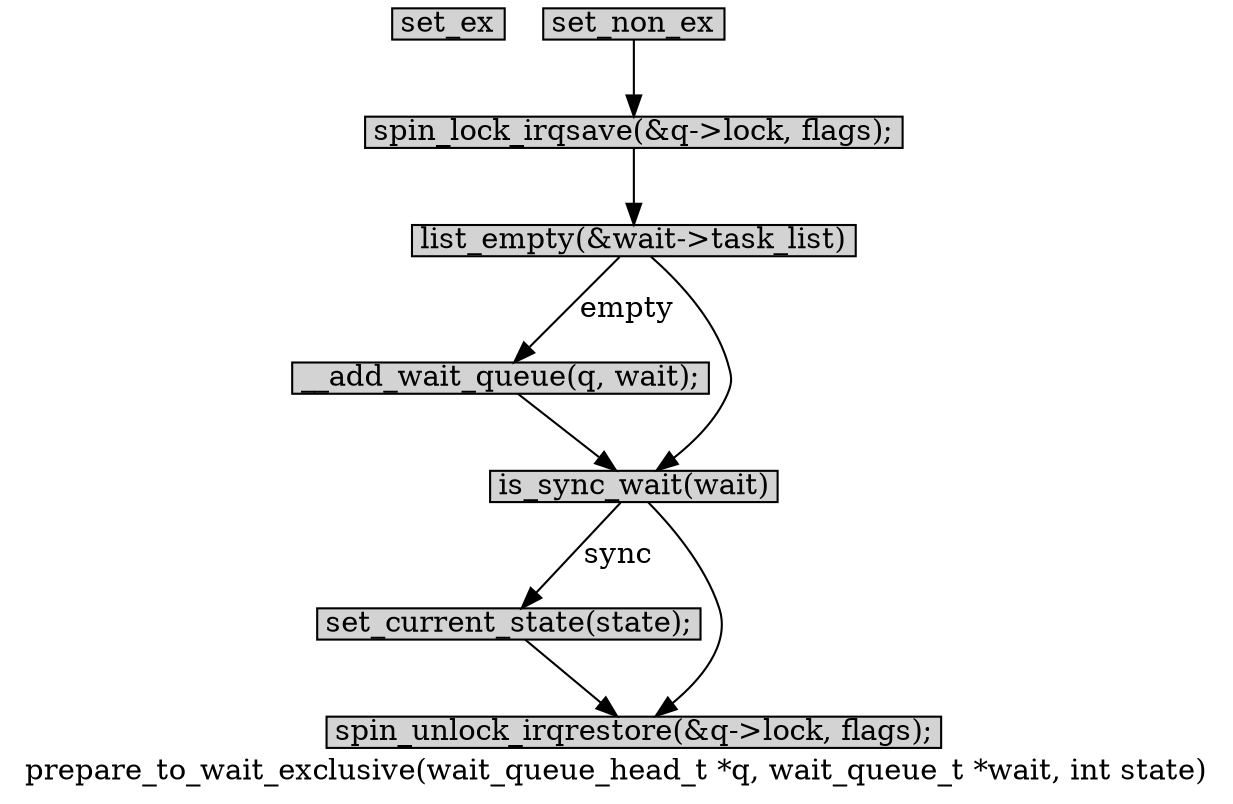 digraph prepare_to_wait_exclusive{
        label="prepare_to_wait_exclusive(wait_queue_head_t *q, wait_queue_t *wait, int state)";
        size="10,18";
        ratio=filled;
        
		node[style=filled, shape = box, margin="0.05,0.005",height="0.1",width="0.1"];

		set_ex;
		spin_lock_irqsave[label="spin_lock_irqsave(&q->lock, flags);"];
		list_empty[label="list_empty(&wait->task_list)"];
		__add_wait_queue[label="__add_wait_queue(q, wait);"];
		is_sync_wait[label="is_sync_wait(wait)"];
		set_current_state[label="set_current_state(state);"];
		spin_unlock_irqrestore[label="spin_unlock_irqrestore(&q->lock, flags);"];

		set_non_ex -> spin_lock_irqsave;
		spin_lock_irqsave -> list_empty;
		list_empty -> __add_wait_queue[label="empty"];
		__add_wait_queue -> is_sync_wait;
		is_sync_wait -> set_current_state[label="sync"];
		set_current_state -> spin_unlock_irqrestore;
		list_empty -> is_sync_wait;
		is_sync_wait -> spin_unlock_irqrestore;
}
